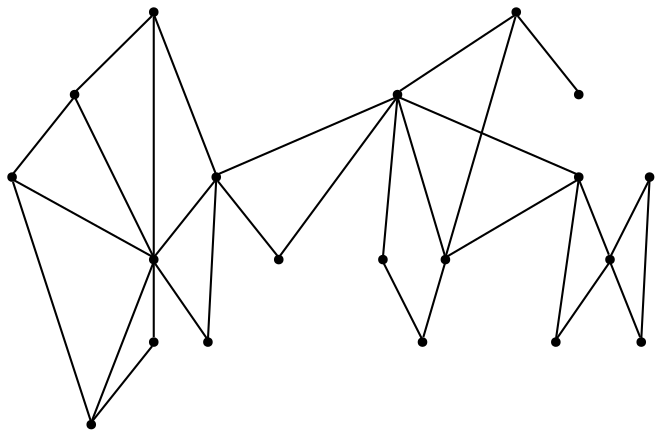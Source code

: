 graph {
  node [shape=point,comment="{\"directed\":false,\"doi\":\"10.1007/3-540-37623-2_4\",\"figure\":\"4 (3)\"}"]

  v0 [pos="1121.5207717081234,437.2665150960288"]
  v1 [pos="1121.5207717081232,451.26664479573583"]
  v2 [pos="1107.7694828891974,457.26665496826183"]
  v3 [pos="1095.518335824776,463.26666514078784"]
  v4 [pos="1069.515963525617,483.2666142781577"]
  v5 [pos="1056.5147137918493,489.2666244506838"]
  v6 [pos="1017.5110917589227,515.2665837605796"]
  v7 [pos="991.5087194597637,515.2665837605796"]
  v8 [pos="887.4990395105631,749.5165252685548"]
  v9 [pos="913.5014753939104,535.2665964762372"]
  v10 [pos="959.2557671142011,529.2667134602866"]
  v11 [pos="893.4995747364867,587.2665150960288"]
  v12 [pos="874.4977897767955,626.2666447957358"]
  v13 [pos="867.4971706452336,600.2666854858401"]
  v14 [pos="848.4954174776365,834.2665735880536"]
  v15 [pos="848.4954174776365,704.2667134602866"]
  v16 [pos="789.4899265793803,691.2666066487632"]
  v17 [pos="679.2297142719171,827.5165939331057"]
  v18 [pos="692.2309163175437,717.266565958659"]
  v19 [pos="679.2297142719171,782.266654968262"]

  v0 -- v1 [id="-1",pos="1121.5207717081234,437.2665150960288 1121.5207717081232,451.26664479573583 1121.5207717081232,451.26664479573583 1121.5207717081232,451.26664479573583"]
  v18 -- v19 [id="-3",pos="692.2309163175437,717.266565958659 679.2297142719171,782.266654968262 679.2297142719171,782.266654968262 679.2297142719171,782.266654968262"]
  v1 -- v2 [id="-4",pos="1121.5207717081232,451.26664479573583 1107.7694828891974,457.26665496826183 1107.7694828891974,457.26665496826183 1107.7694828891974,457.26665496826183"]
  v18 -- v16 [id="-5",pos="692.2309163175437,717.266565958659 789.4899265793803,691.2666066487632 789.4899265793803,691.2666066487632 789.4899265793803,691.2666066487632"]
  v2 -- v3 [id="-6",pos="1107.7694828891974,457.26665496826183 1095.518335824776,463.26666514078784 1095.518335824776,463.26666514078784 1095.518335824776,463.26666514078784"]
  v2 -- v5 [id="-8",pos="1107.7694828891974,457.26665496826183 1081.975380598807,460.49585978190123 1081.975380598807,460.49585978190123 1081.975380598807,460.49585978190123 1062.1653452295714,469.75845336914085 1062.1653452295714,469.75845336914085 1062.1653452295714,469.75845336914085 1056.5147137918493,489.2666244506838 1056.5147137918493,489.2666244506838 1056.5147137918493,489.2666244506838"]
  v15 -- v12 [id="-10",pos="848.4954174776365,704.2667134602866 874.4977897767955,626.2666447957358 874.4977897767955,626.2666447957358 874.4977897767955,626.2666447957358"]
  v12 -- v13 [id="-11",pos="874.4977897767955,626.2666447957358 867.4971706452336,600.2666854858401 867.4971706452336,600.2666854858401 867.4971706452336,600.2666854858401"]
  v8 -- v14 [id="-12",pos="887.4990395105631,749.5165252685548 848.4954174776365,834.2665735880536 848.4954174776365,834.2665735880536 848.4954174776365,834.2665735880536"]
  v8 -- v12 [id="-13",pos="887.4990395105631,749.5165252685548 874.4977897767955,626.2666447957358 874.4977897767955,626.2666447957358 874.4977897767955,626.2666447957358"]
  v11 -- v13 [id="-15",pos="893.4995747364867,587.2665150960288 867.4971706452336,600.2666854858401 867.4971706452336,600.2666854858401 867.4971706452336,600.2666854858401"]
  v9 -- v15 [id="-16",pos="913.5014753939104,535.2665964762372 866.892961895936,559.7957356770835 866.892961895936,559.7957356770835 866.892961895936,559.7957356770835 831.4147651831677,652.6831054687502 831.4147651831677,652.6831054687502 831.4147651831677,652.6831054687502 848.4954174776365,704.2667134602866 848.4954174776365,704.2667134602866 848.4954174776365,704.2667134602866"]
  v9 -- v12 [id="-17",pos="913.5014753939104,535.2665964762372 915.1808291831314,567.8582255045575 915.1808291831314,567.8582255045575 915.1808291831314,567.8582255045575 905.3924248998513,607.4082438151044 905.3924248998513,607.4082438151044 905.3924248998513,607.4082438151044 874.4977897767955,626.2666447957358 874.4977897767955,626.2666447957358 874.4977897767955,626.2666447957358"]
  v9 -- v7 [id="-18",pos="913.5014753939104,535.2665964762372 936.5078561167705,527.6459757486981 936.5078561167705,527.6459757486981 936.5078561167705,527.6459757486981 973.6154612388522,505.2000427246096 973.6154612388522,505.2000427246096 973.6154612388522,505.2000427246096 991.5087194597637,515.2665837605796 991.5087194597637,515.2665837605796 991.5087194597637,515.2665837605796"]
  v8 -- v9 [id="-19",pos="887.4990395105631,749.5165252685548 925.4401379649433,699.5542907714846 925.4401379649433,699.5542907714846 925.4401379649433,699.5542907714846 941.7415978239196,606.5791829427085 941.7415978239196,606.5791829427085 941.7415978239196,606.5791829427085 913.5014753939104,535.2665964762372 913.5014753939104,535.2665964762372 913.5014753939104,535.2665964762372"]
  v7 -- v6 [id="-21",pos="991.5087194597637,515.2665837605796 1017.5110917589227,515.2665837605796 1017.5110917589227,515.2665837605796 1017.5110917589227,515.2665837605796"]
  v9 -- v11 [id="-22",pos="913.5014753939104,535.2665964762372 893.4995747364867,587.2665150960288 893.4995747364867,587.2665150960288 893.4995747364867,587.2665150960288"]
  v7 -- v5 [id="-23",pos="991.5087194597637,515.2665837605796 1010.5854701774579,492.47929890950536 1010.5854701774579,492.47929890950536 1010.5854701774579,492.47929890950536 1043.559467218315,479.00833129882835 1043.559467218315,479.00833129882835 1043.559467218315,479.00833129882835 1056.5147137918493,489.2666244506838 1056.5147137918493,489.2666244506838 1056.5147137918493,489.2666244506838"]
  v0 -- v7 [id="-24",pos="1121.5207717081234,437.2665150960288 1053.9771006289877,434.92925008138036 1053.9771006289877,434.92925008138036 1053.9771006289877,434.92925008138036 1006.0933744426115,469.97487386067723 1006.0933744426115,469.97487386067723 1006.0933744426115,469.97487386067723 991.5087194597637,515.2665837605796 991.5087194597637,515.2665837605796 991.5087194597637,515.2665837605796"]
  v5 -- v6 [id="-25",pos="1056.5147137918493,489.2666244506838 1017.5110917589227,515.2665837605796 1017.5110917589227,515.2665837605796 1017.5110917589227,515.2665837605796"]
  v5 -- v3 [id="-26",pos="1056.5147137918493,489.2666244506838 1060.5776480477812,475.7749938964846 1060.5776480477812,475.7749938964846 1060.5776480477812,475.7749938964846 1078.3417985743547,468.6374409993491 1078.3417985743547,468.6374409993491 1078.3417985743547,468.6374409993491 1095.518335824776,463.26666514078784 1095.518335824776,463.26666514078784 1095.518335824776,463.26666514078784"]
  v5 -- v1 [id="-27",pos="1056.5147137918493,489.2666244506838 1069.174230305612,463.67909749348973 1069.174230305612,463.67909749348973 1069.174230305612,463.67909749348973 1091.1888566515008,445.1414489746096 1091.1888566515008,445.1414489746096 1091.1888566515008,445.1414489746096 1121.5207717081232,451.26664479573583 1121.5207717081232,451.26664479573583 1121.5207717081232,451.26664479573583"]
  v9 -- v10 [id="-28",pos="913.5014753939104,535.2665964762372 959.2557671142011,529.2667134602866 959.2557671142011,529.2667134602866 959.2557671142011,529.2667134602866"]
  v5 -- v4 [id="-29",pos="1056.5147137918493,489.2666244506838 1069.515963525617,483.2666142781577 1069.515963525617,483.2666142781577 1069.515963525617,483.2666142781577"]
  v0 -- v5 [id="-30",pos="1121.5207717081234,437.2665150960288 1080.6253611128734,440.7041931152346 1080.6253611128734,440.7041931152346 1080.6253611128734,440.7041931152346 1056.4481093546076,461.05814615885436 1056.4481093546076,461.05814615885436 1056.4481093546076,461.05814615885436 1056.5147137918493,489.2666244506838 1056.5147137918493,489.2666244506838 1056.5147137918493,489.2666244506838"]
  v4 -- v3 [id="-31",pos="1069.515963525617,483.2666142781577 1095.518335824776,463.26666514078784 1095.518335824776,463.26666514078784 1095.518335824776,463.26666514078784"]
  v15 -- v16 [id="-32",pos="848.4954174776365,704.2667134602866 789.4899265793803,691.2666066487632 789.4899265793803,691.2666066487632 789.4899265793803,691.2666066487632"]
  v17 -- v19 [id="-2",pos="679.2297142719171,827.5165939331057 679.2297142719171,782.266654968262 679.2297142719171,782.266654968262 679.2297142719171,782.266654968262"]
  v17 -- v18 [id="-7",pos="679.2297142719171,827.5165939331057 705.5779686593677,792.4124145507815 705.5779686593677,792.4124145507815 705.5779686593677,792.4124145507815 707.6448362841683,749.3709309895835 707.6448362841683,749.3709309895835 707.6448362841683,749.3709309895835 692.2309163175437,717.266565958659 692.2309163175437,717.266565958659 692.2309163175437,717.266565958659"]
  v15 -- v18 [id="-9",pos="848.4954174776365,704.2667134602866 805.353895430775,723.9332580566409 805.353895430775,723.9332580566409 805.353895430775,723.9332580566409 742.3564620228211,727.35834757487 742.3564620228211,727.35834757487 742.3564620228211,727.35834757487 692.2309163175437,717.266565958659 692.2309163175437,717.266565958659 692.2309163175437,717.266565958659"]
  v7 -- v10 [id="-20",pos="991.5087194597637,515.2665837605796 959.2557671142011,529.2667134602866 959.2557671142011,529.2667134602866 959.2557671142011,529.2667134602866"]
}